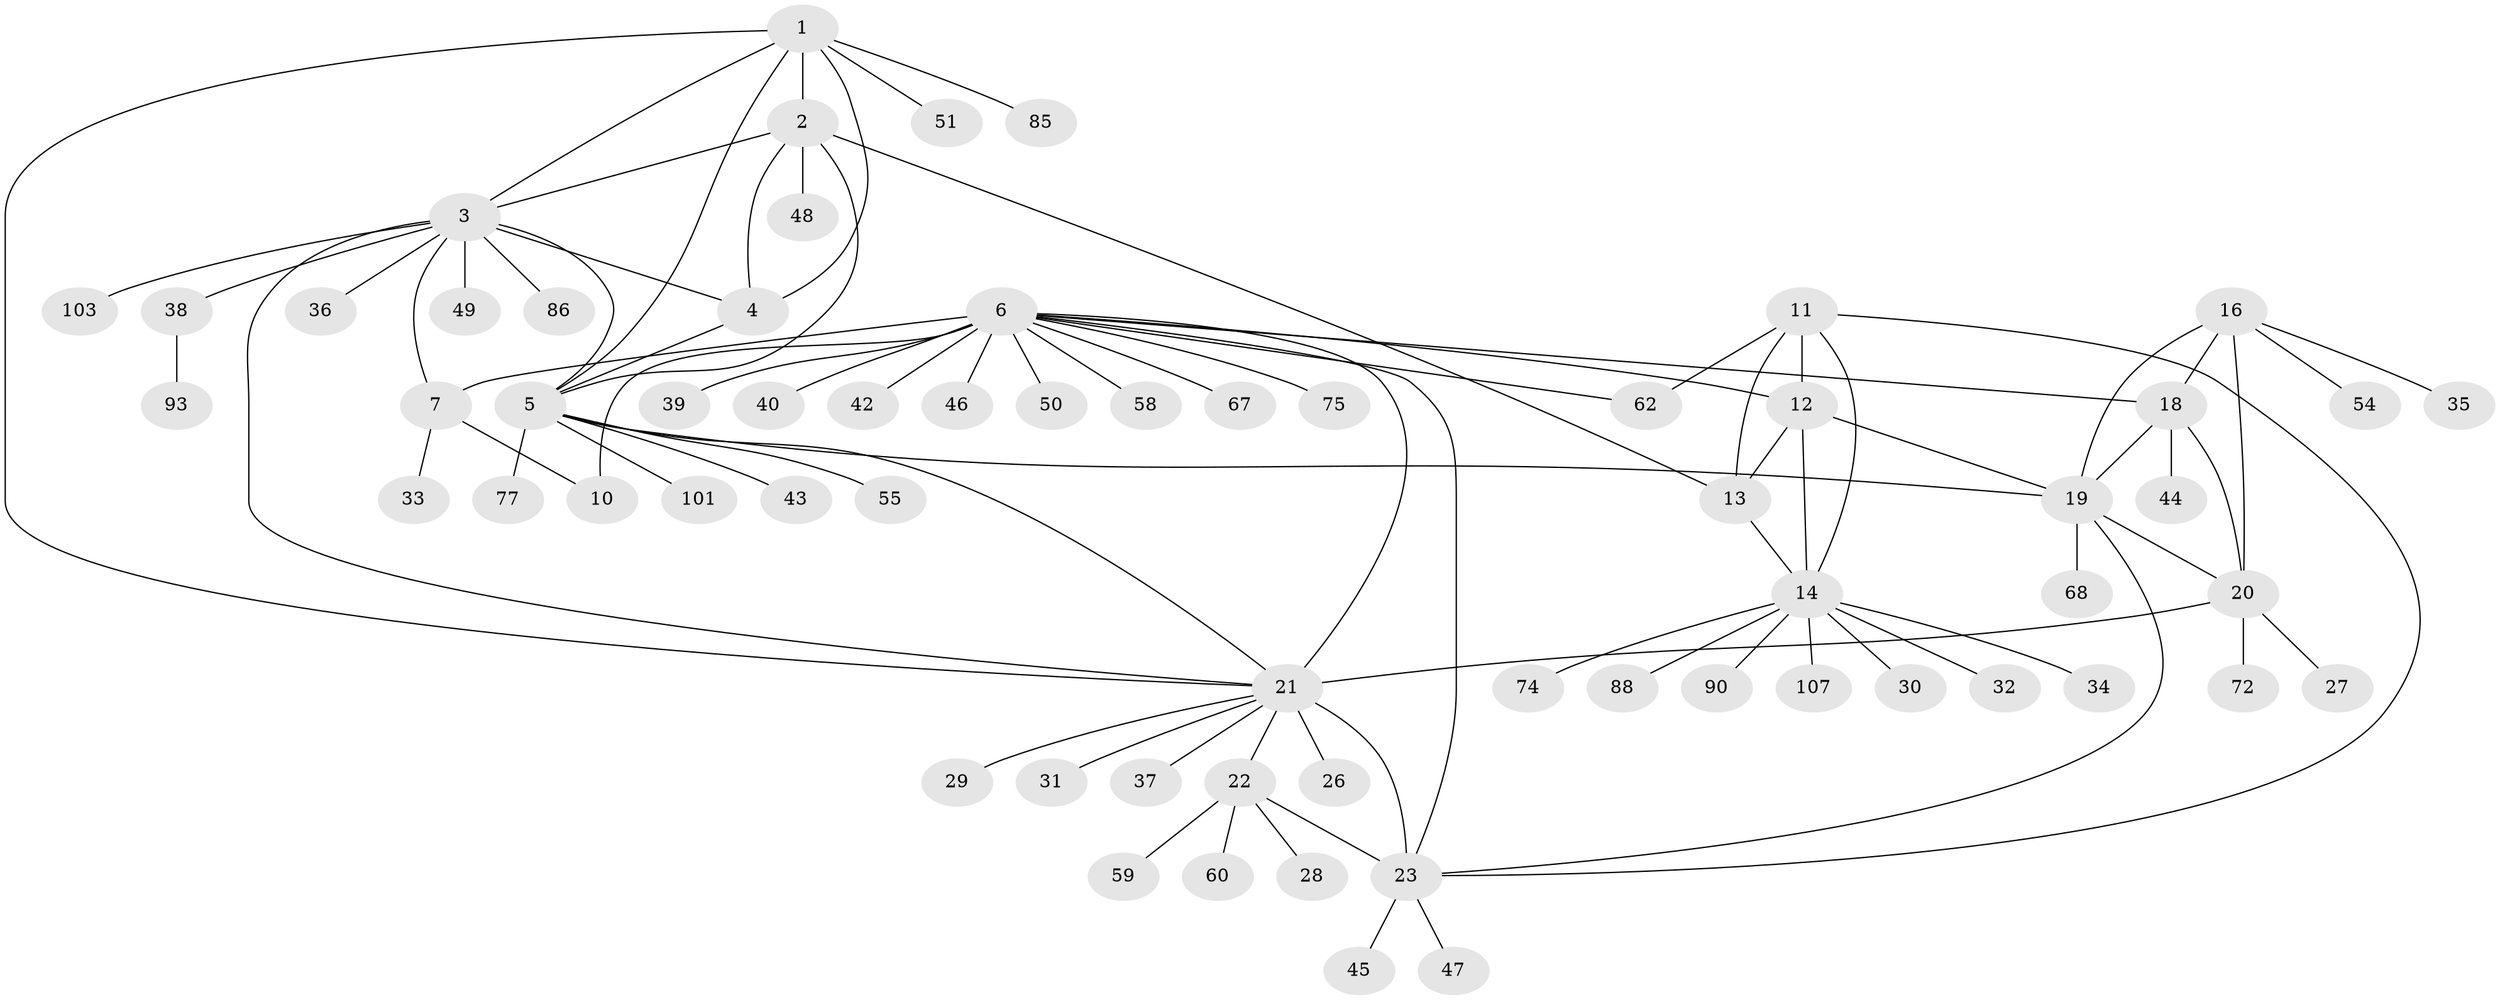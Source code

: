 // original degree distribution, {7: 0.037383177570093455, 6: 0.056074766355140186, 12: 0.018691588785046728, 4: 0.009345794392523364, 10: 0.018691588785046728, 9: 0.009345794392523364, 5: 0.028037383177570093, 11: 0.018691588785046728, 8: 0.028037383177570093, 16: 0.009345794392523364, 1: 0.6261682242990654, 2: 0.11214953271028037, 3: 0.028037383177570093}
// Generated by graph-tools (version 1.1) at 2025/19/03/04/25 18:19:49]
// undirected, 64 vertices, 88 edges
graph export_dot {
graph [start="1"]
  node [color=gray90,style=filled];
  1;
  2;
  3 [super="+98"];
  4;
  5;
  6 [super="+8"];
  7 [super="+92"];
  10 [super="+100"];
  11;
  12 [super="+15"];
  13 [super="+64"];
  14;
  16 [super="+17+57"];
  18;
  19 [super="+53"];
  20;
  21 [super="+94+99+106+80+65+52+25"];
  22;
  23 [super="+24+105+95"];
  26;
  27;
  28;
  29;
  30;
  31;
  32;
  33;
  34;
  35;
  36;
  37;
  38;
  39;
  40;
  42 [super="+61"];
  43;
  44;
  45;
  46;
  47;
  48 [super="+70"];
  49;
  50;
  51;
  54;
  55;
  58;
  59;
  60;
  62 [super="+83"];
  67;
  68;
  72;
  74;
  75;
  77;
  85;
  86;
  88;
  90;
  93;
  101;
  103;
  107;
  1 -- 2;
  1 -- 3;
  1 -- 4;
  1 -- 5;
  1 -- 21;
  1 -- 51;
  1 -- 85;
  2 -- 3;
  2 -- 4;
  2 -- 5;
  2 -- 13;
  2 -- 48;
  3 -- 4;
  3 -- 5;
  3 -- 7;
  3 -- 36;
  3 -- 38;
  3 -- 49;
  3 -- 86;
  3 -- 103;
  3 -- 21;
  4 -- 5;
  5 -- 19;
  5 -- 43;
  5 -- 55;
  5 -- 77;
  5 -- 101;
  5 -- 21;
  6 -- 7 [weight=3];
  6 -- 10 [weight=3];
  6 -- 12;
  6 -- 23 [weight=2];
  6 -- 62;
  6 -- 21;
  6 -- 67;
  6 -- 39;
  6 -- 40;
  6 -- 42;
  6 -- 75;
  6 -- 46;
  6 -- 18;
  6 -- 50;
  6 -- 58;
  7 -- 10;
  7 -- 33;
  11 -- 12 [weight=2];
  11 -- 13;
  11 -- 14;
  11 -- 62;
  11 -- 23;
  12 -- 13 [weight=2];
  12 -- 14 [weight=2];
  12 -- 19;
  13 -- 14;
  14 -- 30;
  14 -- 32;
  14 -- 34;
  14 -- 74;
  14 -- 88;
  14 -- 90;
  14 -- 107;
  16 -- 18 [weight=2];
  16 -- 19 [weight=2];
  16 -- 20 [weight=2];
  16 -- 35;
  16 -- 54;
  18 -- 19;
  18 -- 20;
  18 -- 44;
  19 -- 20;
  19 -- 68;
  19 -- 23;
  20 -- 21 [weight=2];
  20 -- 27;
  20 -- 72;
  21 -- 22 [weight=2];
  21 -- 23 [weight=4];
  21 -- 26;
  21 -- 29;
  21 -- 31;
  21 -- 37;
  22 -- 23 [weight=2];
  22 -- 28;
  22 -- 59;
  22 -- 60;
  23 -- 45;
  23 -- 47;
  38 -- 93;
}
